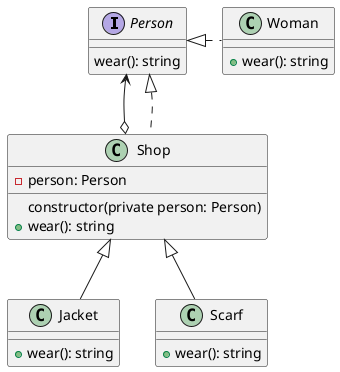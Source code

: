 @startuml

interface Person {
  wear(): string
}

class Woman {
  + wear(): string
}

class Shop {
  - person: Person
  constructor(private person: Person)
  + wear(): string
}

class Jacket {
  + wear(): string
}

class Scarf {
  + wear(): string
}

Person <|. Woman
Person <--o Shop
Person <|.. Shop

Shop <|-- Jacket
Shop <|-- Scarf

@enduml

' We don't need use non-concrete decorator class (Shop) in client code
' We can add private functions inside concrete decorators
' We can create a wrapper for client logic (with Person type argument)
